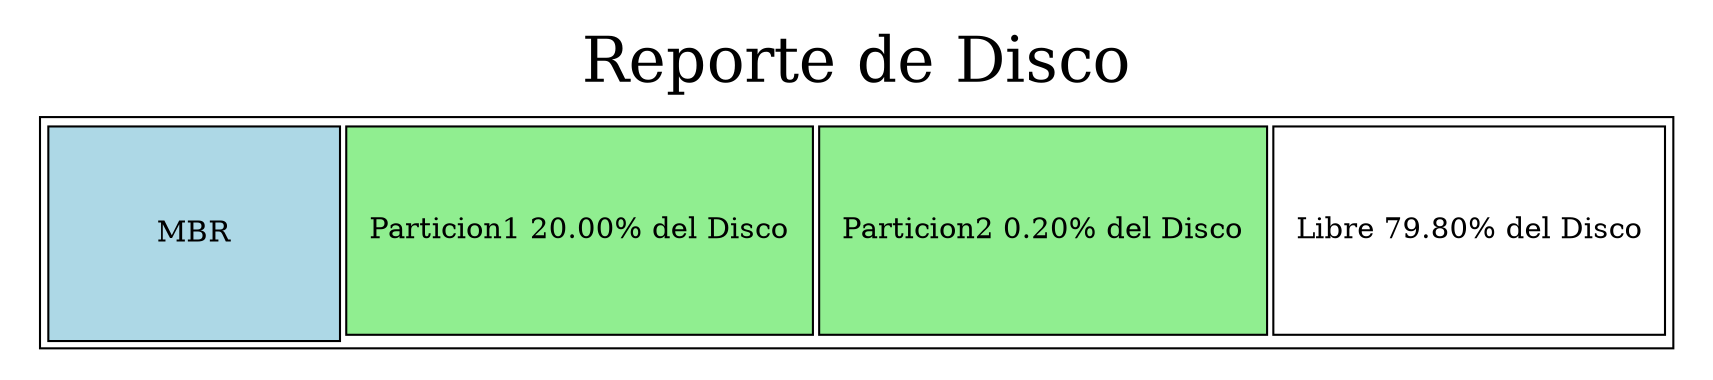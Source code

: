 digraph G {
rankdir=LR;
margin=0.1;
label="Reporte de Disco";
labelloc="t";
fontsize=30;
node [shape=plaintext];
n1 [label=<
<TABLE BORDER="1" CELLBORDER="1" CELLSPACING="3" CELLPADDING="10">
<TR>
<TD ROWSPAN="2" WIDTH="140" HEIGHT="100" BGCOLOR="lightblue" ALIGN="CENTER" VALIGN="MIDDLE">MBR</TD>
<TD WIDTH="140" HEIGHT="100" BGCOLOR="lightgreen" ALIGN="CENTER" VALIGN="MIDDLE">Particion1 20.00% del Disco</TD><TD WIDTH="140" HEIGHT="100" BGCOLOR="lightgreen" ALIGN="CENTER" VALIGN="MIDDLE">Particion2 0.20% del Disco</TD><TD WIDTH="140" HEIGHT="100" BGCOLOR="white" ALIGN="CENTER" VALIGN="MIDDLE">Libre 79.80% del Disco</TD></TR></TABLE>>];
}